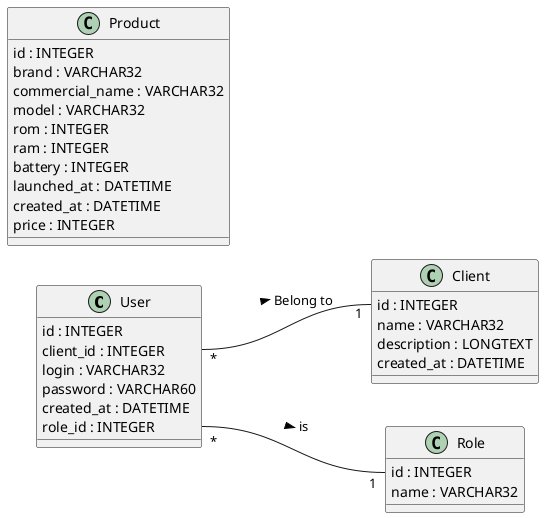 @startuml
'https://plantuml.com/class-diagram

left to right direction

class User {
  id : INTEGER
  client_id : INTEGER
  login : VARCHAR32
  password : VARCHAR60
  created_at : DATETIME
  role_id : INTEGER
}
class Role{
  id : INTEGER
  name : VARCHAR32
}
class Client{
  id : INTEGER
  name : VARCHAR32
  description : LONGTEXT
  created_at : DATETIME
 }
class Product{
  id : INTEGER
  brand : VARCHAR32
  commercial_name : VARCHAR32
  model : VARCHAR32
  rom : INTEGER
  ram : INTEGER
  battery : INTEGER
  launched_at : DATETIME
  created_at : DATETIME
  price : INTEGER
}

User::client_id "*" -- "1" Client::id : Belong to >
User::role_id "*" -- "1" Role::id : is >

@enduml